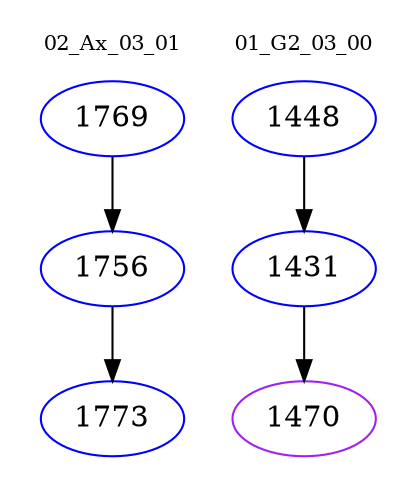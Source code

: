 digraph{
subgraph cluster_0 {
color = white
label = "02_Ax_03_01";
fontsize=10;
T0_1769 [label="1769", color="blue"]
T0_1769 -> T0_1756 [color="black"]
T0_1756 [label="1756", color="blue"]
T0_1756 -> T0_1773 [color="black"]
T0_1773 [label="1773", color="blue"]
}
subgraph cluster_1 {
color = white
label = "01_G2_03_00";
fontsize=10;
T1_1448 [label="1448", color="blue"]
T1_1448 -> T1_1431 [color="black"]
T1_1431 [label="1431", color="blue"]
T1_1431 -> T1_1470 [color="black"]
T1_1470 [label="1470", color="purple"]
}
}
